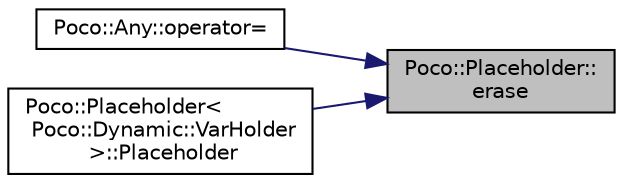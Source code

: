 digraph "Poco::Placeholder::erase"
{
 // LATEX_PDF_SIZE
  edge [fontname="Helvetica",fontsize="10",labelfontname="Helvetica",labelfontsize="10"];
  node [fontname="Helvetica",fontsize="10",shape=record];
  rankdir="RL";
  Node1 [label="Poco::Placeholder::\lerase",height=0.2,width=0.4,color="black", fillcolor="grey75", style="filled", fontcolor="black",tooltip=" "];
  Node1 -> Node2 [dir="back",color="midnightblue",fontsize="10",style="solid"];
  Node2 [label="Poco::Any::operator=",height=0.2,width=0.4,color="black", fillcolor="white", style="filled",URL="$classPoco_1_1Any.html#a981994356ece2366f588b2e5e9d88540",tooltip="Assignment operator for Any."];
  Node1 -> Node3 [dir="back",color="midnightblue",fontsize="10",style="solid"];
  Node3 [label="Poco::Placeholder\<\l Poco::Dynamic::VarHolder\l \>::Placeholder",height=0.2,width=0.4,color="black", fillcolor="white", style="filled",URL="$unionPoco_1_1Placeholder.html#abf7a5c6cec405ba1556391b380da9f97",tooltip=" "];
}
